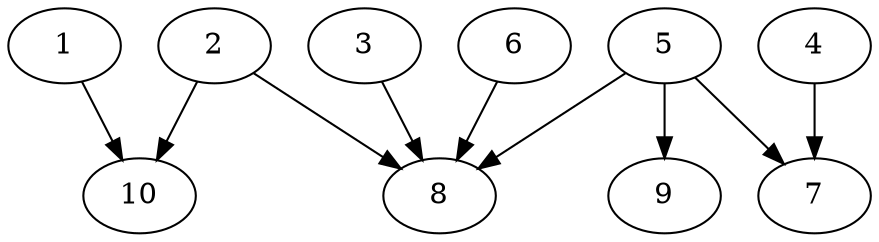 // DAG automatically generated by daggen at Thu Oct  3 13:58:05 2019
// ./daggen --dot -n 10 --ccr 0.5 --fat 0.9 --regular 0.9 --density 0.6 --mindata 5242880 --maxdata 52428800 
digraph G {
  1 [size="88639488", alpha="0.01", expect_size="44319744"] 
  1 -> 10 [size ="44319744"]
  2 [size="71102464", alpha="0.04", expect_size="35551232"] 
  2 -> 8 [size ="35551232"]
  2 -> 10 [size ="35551232"]
  3 [size="85422080", alpha="0.17", expect_size="42711040"] 
  3 -> 8 [size ="42711040"]
  4 [size="11583488", alpha="0.16", expect_size="5791744"] 
  4 -> 7 [size ="5791744"]
  5 [size="96346112", alpha="0.18", expect_size="48173056"] 
  5 -> 7 [size ="48173056"]
  5 -> 8 [size ="48173056"]
  5 -> 9 [size ="48173056"]
  6 [size="16248832", alpha="0.12", expect_size="8124416"] 
  6 -> 8 [size ="8124416"]
  7 [size="87244800", alpha="0.08", expect_size="43622400"] 
  8 [size="83775488", alpha="0.13", expect_size="41887744"] 
  9 [size="91801600", alpha="0.07", expect_size="45900800"] 
  10 [size="77907968", alpha="0.15", expect_size="38953984"] 
}
